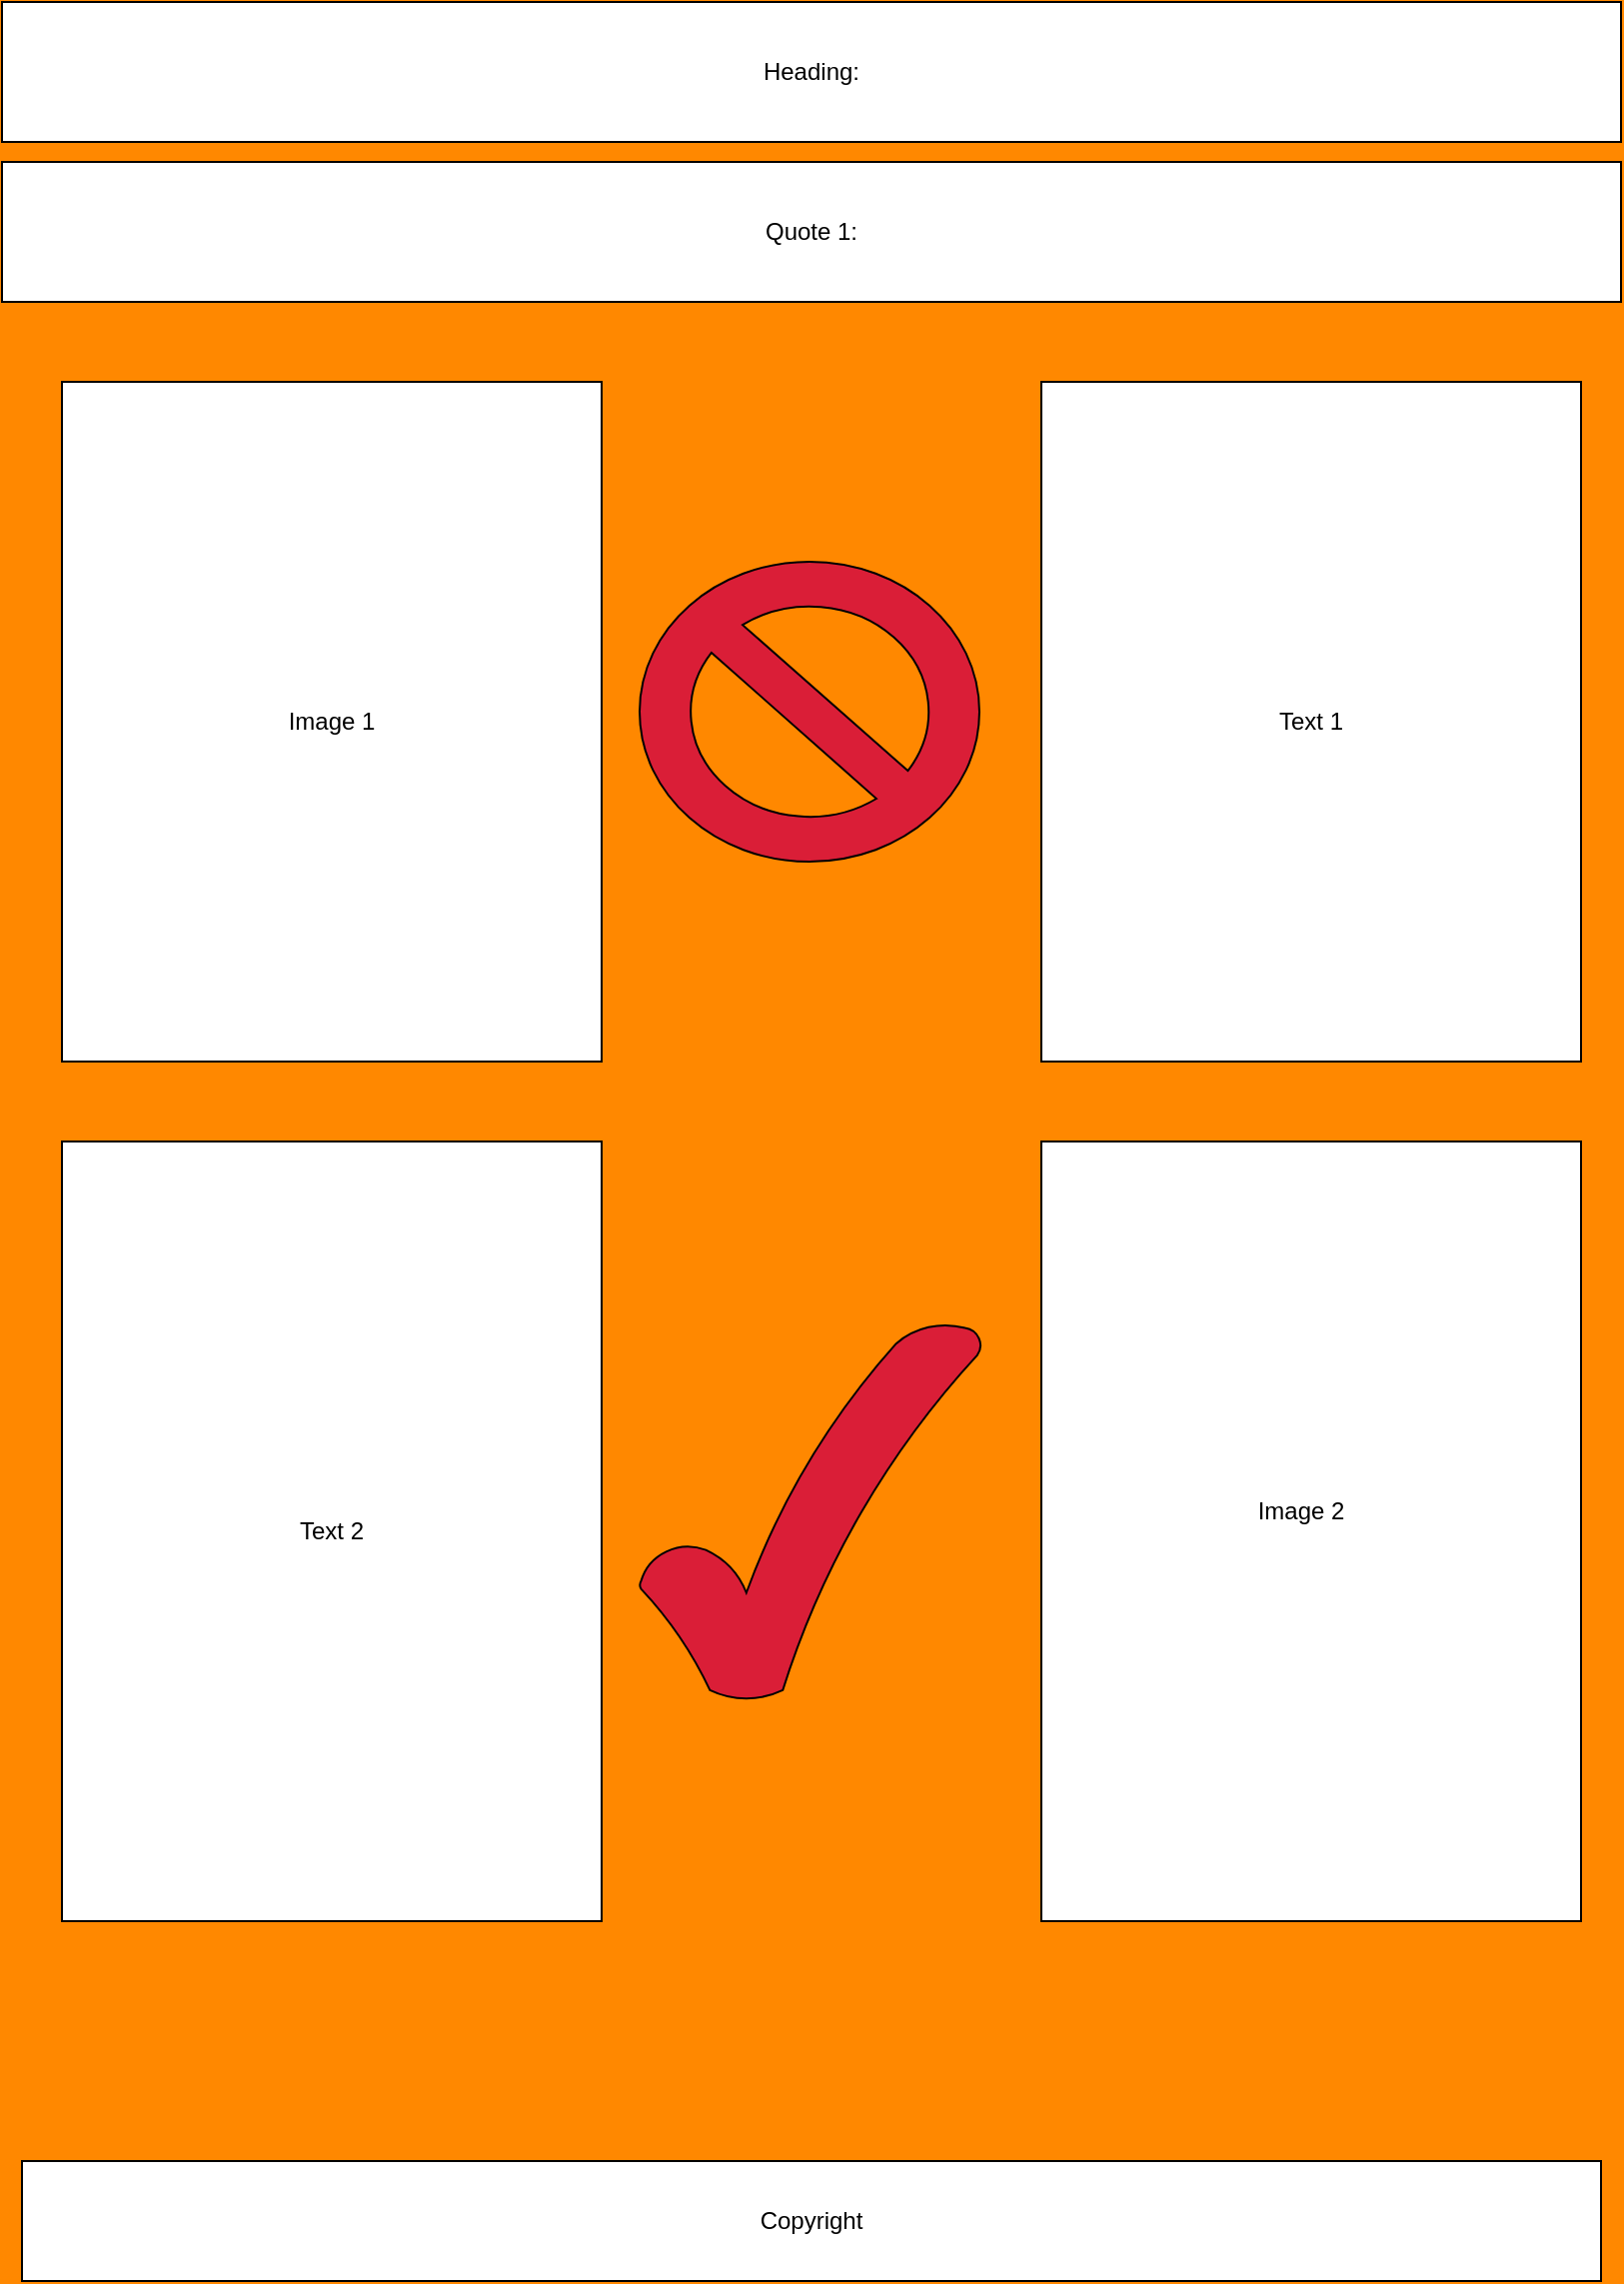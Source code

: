 <mxfile version="26.2.14" pages="3">
  <diagram name="Page-1" id="D4icn8hqZIW5OLsx8QNy">
    <mxGraphModel grid="1" page="1" gridSize="10" guides="1" tooltips="1" connect="1" arrows="1" fold="1" pageScale="1" pageWidth="827" pageHeight="1169" background="#FF8800" math="0" shadow="0">
      <root>
        <mxCell id="0" />
        <mxCell id="1" parent="0" />
        <mxCell id="gscE6I9bkBTc_wkXrgkj-1" value="Heading:" style="rounded=0;whiteSpace=wrap;html=1;" vertex="1" parent="1">
          <mxGeometry x="10" y="10" width="810" height="70" as="geometry" />
        </mxCell>
        <mxCell id="gscE6I9bkBTc_wkXrgkj-4" value="Quote 1:" style="rounded=0;whiteSpace=wrap;html=1;" vertex="1" parent="1">
          <mxGeometry x="10" y="90" width="810" height="70" as="geometry" />
        </mxCell>
        <mxCell id="gscE6I9bkBTc_wkXrgkj-28" value="Image 1" style="rounded=0;whiteSpace=wrap;html=1;" vertex="1" parent="1">
          <mxGeometry x="40" y="200" width="270" height="340" as="geometry" />
        </mxCell>
        <mxCell id="gscE6I9bkBTc_wkXrgkj-29" value="Text 1" style="rounded=0;whiteSpace=wrap;html=1;" vertex="1" parent="1">
          <mxGeometry x="530" y="200" width="270" height="340" as="geometry" />
        </mxCell>
        <mxCell id="gscE6I9bkBTc_wkXrgkj-38" value="" style="verticalLabelPosition=bottom;verticalAlign=top;html=1;shape=mxgraph.basic.no_symbol;fillColor=#DA1E37;" vertex="1" parent="1">
          <mxGeometry x="329" y="290" width="170" height="150" as="geometry" />
        </mxCell>
        <mxCell id="gscE6I9bkBTc_wkXrgkj-40" value="Text 2" style="rounded=0;whiteSpace=wrap;html=1;" vertex="1" parent="1">
          <mxGeometry x="40" y="580" width="270" height="390" as="geometry" />
        </mxCell>
        <mxCell id="gscE6I9bkBTc_wkXrgkj-42" value="" style="verticalLabelPosition=bottom;verticalAlign=top;html=1;shape=mxgraph.basic.tick;fillColor=#DA1E37;" vertex="1" parent="1">
          <mxGeometry x="329" y="670" width="171" height="190" as="geometry" />
        </mxCell>
        <mxCell id="gscE6I9bkBTc_wkXrgkj-43" value="" style="verticalLabelPosition=bottom;verticalAlign=top;html=1;shape=mxgraph.basic.rect;fillColor2=none;strokeWidth=1;size=20;indent=5;movable=1;resizable=1;rotatable=1;deletable=1;editable=1;locked=0;connectable=1;" vertex="1" parent="1">
          <mxGeometry x="530" y="580" width="270" height="390" as="geometry" />
        </mxCell>
        <mxCell id="gscE6I9bkBTc_wkXrgkj-44" value="Copyright" style="rounded=0;whiteSpace=wrap;html=1;" vertex="1" parent="1">
          <mxGeometry x="20" y="1090" width="790" height="60" as="geometry" />
        </mxCell>
        <mxCell id="BoQXTeWaBNMoUylrA5U4-1" value="Image 2" style="text;html=1;align=center;verticalAlign=middle;whiteSpace=wrap;rounded=0;" vertex="1" parent="1">
          <mxGeometry x="630" y="750" width="60" height="30" as="geometry" />
        </mxCell>
      </root>
    </mxGraphModel>
  </diagram>
  <diagram id="4-B2YmvAY75z8Iv8gozI" name="Page-2">
    <mxGraphModel grid="0" page="0" gridSize="10" guides="1" tooltips="1" connect="1" arrows="1" fold="1" pageScale="1" pageWidth="827" pageHeight="1169" math="0" shadow="0">
      <root>
        <mxCell id="0" />
        <mxCell id="1" parent="0" />
      </root>
    </mxGraphModel>
  </diagram>
  <diagram id="99sKZCbBYEfV9YR_Cas3" name="Page-3">
    <mxGraphModel grid="0" page="0" gridSize="10" guides="1" tooltips="1" connect="1" arrows="1" fold="1" pageScale="1" pageWidth="827" pageHeight="1169" math="0" shadow="0">
      <root>
        <mxCell id="0" />
        <mxCell id="1" parent="0" />
      </root>
    </mxGraphModel>
  </diagram>
</mxfile>
